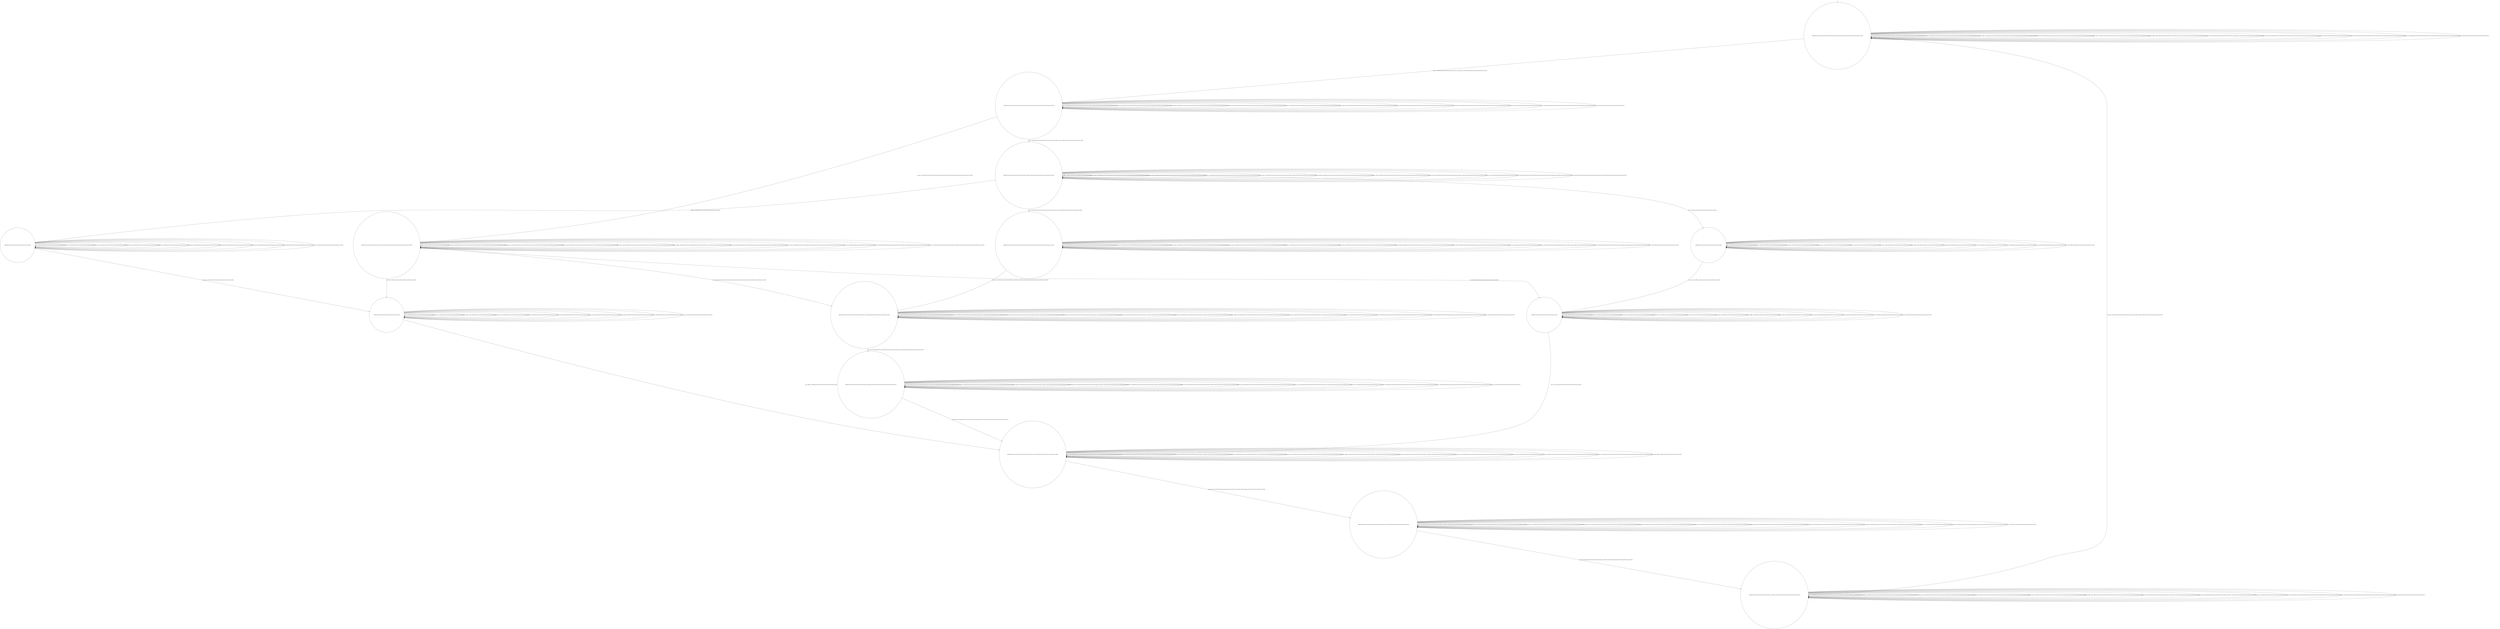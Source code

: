 digraph g {
	edge [lblstyle="above, sloped"];
	s0 [shape="circle" label="0@[((EUR and COF and CAP and TON and not DOL and not TEA) or (DOL and TEA and CAP and TON and not EUR and not COF))]"];
	s1 [shape="circle" label="1@[((EUR and COF and CAP and TON and not DOL and not TEA) or (DOL and TEA and CAP and TON and not EUR and not COF))]"];
	s2 [shape="circle" label="2@[((EUR and COF and CAP and TON and not DOL and not TEA) or (DOL and TEA and CAP and TON and not EUR and not COF))]"];
	s3 [shape="circle" label="3@[((EUR and COF and CAP and TON and not DOL and not TEA) or (DOL and TEA and CAP and TON and not EUR and not COF))]"];
	s4 [shape="circle" label="4@[((EUR and COF and CAP and TON and not DOL and not TEA) or (DOL and TEA and CAP and TON and not EUR and not COF))]"];
	s5 [shape="circle" label="5@[((EUR and COF and CAP and TON and not DOL and not TEA))]"];
	s6 [shape="circle" label="6@[((EUR and COF and CAP and TON and not DOL and not TEA) or (DOL and TEA and CAP and TON and not EUR and not COF))]"];
	s7 [shape="circle" label="7@[((EUR and COF and CAP and TON and not DOL and not TEA))]"];
	s8 [shape="circle" label="8@[((EUR and COF and CAP and TON and not DOL and not TEA) or (DOL and TEA and CAP and TON and not EUR and not COF))]"];
	s9 [shape="circle" label="9@[((EUR and COF and CAP and TON and not DOL and not TEA) or (DOL and TEA and CAP and TON and not EUR and not COF))]"];
	s10 [shape="circle" label="10@[((EUR and COF and CAP and TON and not DOL and not TEA) or (DOL and TEA and CAP and TON and not EUR and not COF))]"];
	s11 [shape="circle" label="11@[((EUR and COF and CAP and TON and not DOL and not TEA) or (DOL and TEA and CAP and TON and not EUR and not COF))]"];
	s12 [shape="circle" label="12@[((DOL and TEA and CAP and TON and not EUR and not COF))]"];
	s13 [shape="circle" label="13@[((DOL and TEA and CAP and TON and not EUR and not COF))]"];
	s0 -> s0 [label="cap / nok() [((EUR and COF and CAP and TON and not DOL and not TEA) or (DOL and TEA and CAP and TON and not EUR and not COF))]"];
	s0 -> s0 [label="coffee / nok() [((EUR and COF and CAP and TON and not DOL and not TEA) or (DOL and TEA and CAP and TON and not EUR and not COF))]"];
	s0 -> s0 [label="cup_taken / nok() [((EUR and COF and CAP and TON and not DOL and not TEA) or (DOL and TEA and CAP and TON and not EUR and not COF))]"];
	s0 -> s0 [label="display_done / nok() [((EUR and COF and CAP and TON and not DOL and not TEA) or (DOL and TEA and CAP and TON and not EUR and not COF))]"];
	s0 -> s1 [label="dollar / ok() [((EUR and COF and CAP and TON and not DOL and not TEA) or (DOL and TEA and CAP and TON and not EUR and not COF))]"];
	s0 -> s0 [label="no_sugar / nok() [((EUR and COF and CAP and TON and not DOL and not TEA) or (DOL and TEA and CAP and TON and not EUR and not COF))]"];
	s0 -> s0 [label="pour_coffee / nok() [((EUR and COF and CAP and TON and not DOL and not TEA) or (DOL and TEA and CAP and TON and not EUR and not COF))]"];
	s0 -> s0 [label="pour_milk / nok() [((EUR and COF and CAP and TON and not DOL and not TEA) or (DOL and TEA and CAP and TON and not EUR and not COF))]"];
	s0 -> s0 [label="pour_sugar / nok() [((EUR and COF and CAP and TON and not DOL and not TEA) or (DOL and TEA and CAP and TON and not EUR and not COF))]"];
	s0 -> s0 [label="pour_tea / nok() [((DOL and TEA and CAP and TON and not EUR and not COF))]"];
	s0 -> s0 [label="ring / nok() [((EUR and COF and CAP and TON and not DOL and not TEA) or (DOL and TEA and CAP and TON and not EUR and not COF))]"];
	s0 -> s0 [label="sugar / nok() [((EUR and COF and CAP and TON and not DOL and not TEA) or (DOL and TEA and CAP and TON and not EUR and not COF))]"];
	s0 -> s0 [label="tea / nok() [((DOL and TEA and CAP and TON and not EUR and not COF))]"];
	s1 -> s1 [label="cap / nok() [((EUR and COF and CAP and TON and not DOL and not TEA) or (DOL and TEA and CAP and TON and not EUR and not COF))]"];
	s1 -> s1 [label="coffee / nok() [((EUR and COF and CAP and TON and not DOL and not TEA) or (DOL and TEA and CAP and TON and not EUR and not COF))]"];
	s1 -> s1 [label="cup_taken / nok() [((EUR and COF and CAP and TON and not DOL and not TEA) or (DOL and TEA and CAP and TON and not EUR and not COF))]"];
	s1 -> s1 [label="display_done / nok() [((EUR and COF and CAP and TON and not DOL and not TEA) or (DOL and TEA and CAP and TON and not EUR and not COF))]"];
	s1 -> s1 [label="dollar / nok() [((EUR and COF and CAP and TON and not DOL and not TEA) or (DOL and TEA and CAP and TON and not EUR and not COF))]"];
	s1 -> s2 [label="no_sugar / ok() [((EUR and COF and CAP and TON and not DOL and not TEA) or (DOL and TEA and CAP and TON and not EUR and not COF))]"];
	s1 -> s1 [label="pour_coffee / nok() [((EUR and COF and CAP and TON and not DOL and not TEA) or (DOL and TEA and CAP and TON and not EUR and not COF))]"];
	s1 -> s1 [label="pour_milk / nok() [((EUR and COF and CAP and TON and not DOL and not TEA) or (DOL and TEA and CAP and TON and not EUR and not COF))]"];
	s1 -> s1 [label="pour_sugar / nok() [((EUR and COF and CAP and TON and not DOL and not TEA) or (DOL and TEA and CAP and TON and not EUR and not COF))]"];
	s1 -> s1 [label="pour_tea / nok() [((DOL and TEA and CAP and TON and not EUR and not COF))]"];
	s1 -> s1 [label="ring / nok() [((EUR and COF and CAP and TON and not DOL and not TEA) or (DOL and TEA and CAP and TON and not EUR and not COF))]"];
	s1 -> s3 [label="sugar / ok() [((EUR and COF and CAP and TON and not DOL and not TEA) or (DOL and TEA and CAP and TON and not EUR and not COF))]"];
	s1 -> s1 [label="tea / nok() [((DOL and TEA and CAP and TON and not EUR and not COF))]"];
	s2 -> s6 [label="cap / ok() [((EUR and COF and CAP and TON and not DOL and not TEA) or (DOL and TEA and CAP and TON and not EUR and not COF))]"];
	s2 -> s2 [label="coffee / Ω [((DOL and TEA and CAP and TON and not EUR and not COF))]"];
	s2 -> s7 [label="coffee / ok() [((EUR and COF and CAP and TON and not DOL and not TEA))]"];
	s2 -> s2 [label="cup_taken / nok() [((EUR and COF and CAP and TON and not DOL and not TEA) or (DOL and TEA and CAP and TON and not EUR and not COF))]"];
	s2 -> s2 [label="display_done / nok() [((EUR and COF and CAP and TON and not DOL and not TEA) or (DOL and TEA and CAP and TON and not EUR and not COF))]"];
	s2 -> s2 [label="dollar / nok() [((EUR and COF and CAP and TON and not DOL and not TEA) or (DOL and TEA and CAP and TON and not EUR and not COF))]"];
	s2 -> s2 [label="no_sugar / nok() [((EUR and COF and CAP and TON and not DOL and not TEA) or (DOL and TEA and CAP and TON and not EUR and not COF))]"];
	s2 -> s2 [label="pour_coffee / nok() [((EUR and COF and CAP and TON and not DOL and not TEA) or (DOL and TEA and CAP and TON and not EUR and not COF))]"];
	s2 -> s2 [label="pour_milk / nok() [((EUR and COF and CAP and TON and not DOL and not TEA) or (DOL and TEA and CAP and TON and not EUR and not COF))]"];
	s2 -> s2 [label="pour_sugar / nok() [((EUR and COF and CAP and TON and not DOL and not TEA) or (DOL and TEA and CAP and TON and not EUR and not COF))]"];
	s2 -> s2 [label="pour_tea / nok() [((DOL and TEA and CAP and TON and not EUR and not COF))]"];
	s2 -> s2 [label="ring / nok() [((EUR and COF and CAP and TON and not DOL and not TEA) or (DOL and TEA and CAP and TON and not EUR and not COF))]"];
	s2 -> s2 [label="sugar / void() [((EUR and COF and CAP and TON and not DOL and not TEA) or (DOL and TEA and CAP and TON and not EUR and not COF))]"];
	s2 -> s13 [label="tea / ok() [((DOL and TEA and CAP and TON and not EUR and not COF))]"];
	s3 -> s4 [label="cap / ok() [((EUR and COF and CAP and TON and not DOL and not TEA) or (DOL and TEA and CAP and TON and not EUR and not COF))]"];
	s3 -> s3 [label="coffee / Ω [((DOL and TEA and CAP and TON and not EUR and not COF))]"];
	s3 -> s5 [label="coffee / ok() [((EUR and COF and CAP and TON and not DOL and not TEA))]"];
	s3 -> s3 [label="cup_taken / nok() [((EUR and COF and CAP and TON and not DOL and not TEA) or (DOL and TEA and CAP and TON and not EUR and not COF))]"];
	s3 -> s3 [label="display_done / nok() [((EUR and COF and CAP and TON and not DOL and not TEA) or (DOL and TEA and CAP and TON and not EUR and not COF))]"];
	s3 -> s3 [label="dollar / nok() [((EUR and COF and CAP and TON and not DOL and not TEA) or (DOL and TEA and CAP and TON and not EUR and not COF))]"];
	s3 -> s3 [label="no_sugar / void() [((EUR and COF and CAP and TON and not DOL and not TEA) or (DOL and TEA and CAP and TON and not EUR and not COF))]"];
	s3 -> s3 [label="pour_coffee / nok() [((EUR and COF and CAP and TON and not DOL and not TEA) or (DOL and TEA and CAP and TON and not EUR and not COF))]"];
	s3 -> s3 [label="pour_milk / nok() [((EUR and COF and CAP and TON and not DOL and not TEA) or (DOL and TEA and CAP and TON and not EUR and not COF))]"];
	s3 -> s3 [label="pour_sugar / nok() [((EUR and COF and CAP and TON and not DOL and not TEA) or (DOL and TEA and CAP and TON and not EUR and not COF))]"];
	s3 -> s3 [label="pour_tea / nok() [((DOL and TEA and CAP and TON and not EUR and not COF))]"];
	s3 -> s3 [label="ring / nok() [((EUR and COF and CAP and TON and not DOL and not TEA) or (DOL and TEA and CAP and TON and not EUR and not COF))]"];
	s3 -> s3 [label="sugar / nok() [((EUR and COF and CAP and TON and not DOL and not TEA) or (DOL and TEA and CAP and TON and not EUR and not COF))]"];
	s3 -> s12 [label="tea / ok() [((DOL and TEA and CAP and TON and not EUR and not COF))]"];
	s4 -> s4 [label="cap / nok() [((EUR and COF and CAP and TON and not DOL and not TEA) or (DOL and TEA and CAP and TON and not EUR and not COF))]"];
	s4 -> s4 [label="coffee / void() [((EUR and COF and CAP and TON and not DOL and not TEA) or (DOL and TEA and CAP and TON and not EUR and not COF))]"];
	s4 -> s4 [label="cup_taken / nok() [((EUR and COF and CAP and TON and not DOL and not TEA) or (DOL and TEA and CAP and TON and not EUR and not COF))]"];
	s4 -> s4 [label="display_done / nok() [((EUR and COF and CAP and TON and not DOL and not TEA) or (DOL and TEA and CAP and TON and not EUR and not COF))]"];
	s4 -> s4 [label="dollar / nok() [((EUR and COF and CAP and TON and not DOL and not TEA) or (DOL and TEA and CAP and TON and not EUR and not COF))]"];
	s4 -> s4 [label="no_sugar / nok() [((EUR and COF and CAP and TON and not DOL and not TEA) or (DOL and TEA and CAP and TON and not EUR and not COF))]"];
	s4 -> s4 [label="pour_coffee / nok() [((EUR and COF and CAP and TON and not DOL and not TEA) or (DOL and TEA and CAP and TON and not EUR and not COF))]"];
	s4 -> s4 [label="pour_milk / nok() [((EUR and COF and CAP and TON and not DOL and not TEA) or (DOL and TEA and CAP and TON and not EUR and not COF))]"];
	s4 -> s6 [label="pour_sugar / ok() [((EUR and COF and CAP and TON and not DOL and not TEA) or (DOL and TEA and CAP and TON and not EUR and not COF))]"];
	s4 -> s4 [label="pour_tea / nok() [((DOL and TEA and CAP and TON and not EUR and not COF))]"];
	s4 -> s4 [label="ring / nok() [((EUR and COF and CAP and TON and not DOL and not TEA) or (DOL and TEA and CAP and TON and not EUR and not COF))]"];
	s4 -> s4 [label="sugar / nok() [((EUR and COF and CAP and TON and not DOL and not TEA) or (DOL and TEA and CAP and TON and not EUR and not COF))]"];
	s4 -> s4 [label="tea / void() [((DOL and TEA and CAP and TON and not EUR and not COF))]"];
	s5 -> s5 [label="cap / void() [((EUR and COF and CAP and TON and not DOL and not TEA))]"];
	s5 -> s5 [label="coffee / nok() [((EUR and COF and CAP and TON and not DOL and not TEA))]"];
	s5 -> s5 [label="cup_taken / nok() [((EUR and COF and CAP and TON and not DOL and not TEA))]"];
	s5 -> s5 [label="display_done / nok() [((EUR and COF and CAP and TON and not DOL and not TEA))]"];
	s5 -> s5 [label="dollar / nok() [((EUR and COF and CAP and TON and not DOL and not TEA))]"];
	s5 -> s5 [label="no_sugar / nok() [((EUR and COF and CAP and TON and not DOL and not TEA))]"];
	s5 -> s5 [label="pour_coffee / nok() [((EUR and COF and CAP and TON and not DOL and not TEA))]"];
	s5 -> s5 [label="pour_milk / nok() [((EUR and COF and CAP and TON and not DOL and not TEA))]"];
	s5 -> s7 [label="pour_sugar / ok() [((EUR and COF and CAP and TON and not DOL and not TEA))]"];
	s5 -> s5 [label="ring / nok() [((EUR and COF and CAP and TON and not DOL and not TEA))]"];
	s5 -> s5 [label="sugar / nok() [((EUR and COF and CAP and TON and not DOL and not TEA))]"];
	s6 -> s6 [label="cap / nok() [((EUR and COF and CAP and TON and not DOL and not TEA) or (DOL and TEA and CAP and TON and not EUR and not COF))]"];
	s6 -> s6 [label="coffee / void() [((EUR and COF and CAP and TON and not DOL and not TEA) or (DOL and TEA and CAP and TON and not EUR and not COF))]"];
	s6 -> s6 [label="cup_taken / nok() [((EUR and COF and CAP and TON and not DOL and not TEA) or (DOL and TEA and CAP and TON and not EUR and not COF))]"];
	s6 -> s6 [label="display_done / nok() [((EUR and COF and CAP and TON and not DOL and not TEA) or (DOL and TEA and CAP and TON and not EUR and not COF))]"];
	s6 -> s6 [label="dollar / nok() [((EUR and COF and CAP and TON and not DOL and not TEA) or (DOL and TEA and CAP and TON and not EUR and not COF))]"];
	s6 -> s6 [label="no_sugar / nok() [((EUR and COF and CAP and TON and not DOL and not TEA) or (DOL and TEA and CAP and TON and not EUR and not COF))]"];
	s6 -> s6 [label="pour_coffee / nok() [((EUR and COF and CAP and TON and not DOL and not TEA) or (DOL and TEA and CAP and TON and not EUR and not COF))]"];
	s6 -> s9 [label="pour_milk / ok() [((EUR and COF and CAP and TON and not DOL and not TEA) or (DOL and TEA and CAP and TON and not EUR and not COF))]"];
	s6 -> s6 [label="pour_sugar / nok() [((EUR and COF and CAP and TON and not DOL and not TEA) or (DOL and TEA and CAP and TON and not EUR and not COF))]"];
	s6 -> s6 [label="pour_tea / nok() [((DOL and TEA and CAP and TON and not EUR and not COF))]"];
	s6 -> s6 [label="ring / nok() [((EUR and COF and CAP and TON and not DOL and not TEA) or (DOL and TEA and CAP and TON and not EUR and not COF))]"];
	s6 -> s6 [label="sugar / nok() [((EUR and COF and CAP and TON and not DOL and not TEA) or (DOL and TEA and CAP and TON and not EUR and not COF))]"];
	s6 -> s6 [label="tea / void() [((DOL and TEA and CAP and TON and not EUR and not COF))]"];
	s7 -> s7 [label="cap / void() [((EUR and COF and CAP and TON and not DOL and not TEA))]"];
	s7 -> s7 [label="coffee / nok() [((EUR and COF and CAP and TON and not DOL and not TEA))]"];
	s7 -> s7 [label="cup_taken / nok() [((EUR and COF and CAP and TON and not DOL and not TEA))]"];
	s7 -> s7 [label="display_done / nok() [((EUR and COF and CAP and TON and not DOL and not TEA))]"];
	s7 -> s7 [label="dollar / nok() [((EUR and COF and CAP and TON and not DOL and not TEA))]"];
	s7 -> s7 [label="no_sugar / nok() [((EUR and COF and CAP and TON and not DOL and not TEA))]"];
	s7 -> s8 [label="pour_coffee / ok() [((EUR and COF and CAP and TON and not DOL and not TEA))]"];
	s7 -> s7 [label="pour_milk / nok() [((EUR and COF and CAP and TON and not DOL and not TEA))]"];
	s7 -> s7 [label="pour_sugar / nok() [((EUR and COF and CAP and TON and not DOL and not TEA))]"];
	s7 -> s7 [label="ring / nok() [((EUR and COF and CAP and TON and not DOL and not TEA))]"];
	s7 -> s7 [label="sugar / nok() [((EUR and COF and CAP and TON and not DOL and not TEA))]"];
	s8 -> s8 [label="cap / nok() [((EUR and COF and CAP and TON and not DOL and not TEA) or (DOL and TEA and CAP and TON and not EUR and not COF))]"];
	s8 -> s8 [label="coffee / nok() [((EUR and COF and CAP and TON and not DOL and not TEA) or (DOL and TEA and CAP and TON and not EUR and not COF))]"];
	s8 -> s8 [label="cup_taken / nok() [((EUR and COF and CAP and TON and not DOL and not TEA) or (DOL and TEA and CAP and TON and not EUR and not COF))]"];
	s8 -> s10 [label="display_done / ok() [((EUR and COF and CAP and TON and not DOL and not TEA) or (DOL and TEA and CAP and TON and not EUR and not COF))]"];
	s8 -> s8 [label="dollar / nok() [((EUR and COF and CAP and TON and not DOL and not TEA) or (DOL and TEA and CAP and TON and not EUR and not COF))]"];
	s8 -> s8 [label="no_sugar / nok() [((EUR and COF and CAP and TON and not DOL and not TEA) or (DOL and TEA and CAP and TON and not EUR and not COF))]"];
	s8 -> s8 [label="pour_coffee / nok() [((EUR and COF and CAP and TON and not DOL and not TEA) or (DOL and TEA and CAP and TON and not EUR and not COF))]"];
	s8 -> s8 [label="pour_milk / nok() [((EUR and COF and CAP and TON and not DOL and not TEA) or (DOL and TEA and CAP and TON and not EUR and not COF))]"];
	s8 -> s8 [label="pour_sugar / nok() [((EUR and COF and CAP and TON and not DOL and not TEA) or (DOL and TEA and CAP and TON and not EUR and not COF))]"];
	s8 -> s8 [label="pour_tea / nok() [((DOL and TEA and CAP and TON and not EUR and not COF))]"];
	s8 -> s8 [label="ring / nok() [((EUR and COF and CAP and TON and not DOL and not TEA) or (DOL and TEA and CAP and TON and not EUR and not COF))]"];
	s8 -> s8 [label="sugar / nok() [((EUR and COF and CAP and TON and not DOL and not TEA) or (DOL and TEA and CAP and TON and not EUR and not COF))]"];
	s8 -> s8 [label="tea / nok() [((DOL and TEA and CAP and TON and not EUR and not COF))]"];
	s9 -> s9 [label="cap / nok() [((EUR and COF and CAP and TON and not DOL and not TEA) or (DOL and TEA and CAP and TON and not EUR and not COF))]"];
	s9 -> s9 [label="coffee / nok() [((EUR and COF and CAP and TON and not DOL and not TEA) or (DOL and TEA and CAP and TON and not EUR and not COF))]"];
	s9 -> s9 [label="cup_taken / nok() [((EUR and COF and CAP and TON and not DOL and not TEA) or (DOL and TEA and CAP and TON and not EUR and not COF))]"];
	s9 -> s9 [label="display_done / nok() [((EUR and COF and CAP and TON and not DOL and not TEA) or (DOL and TEA and CAP and TON and not EUR and not COF))]"];
	s9 -> s9 [label="dollar / nok() [((EUR and COF and CAP and TON and not DOL and not TEA) or (DOL and TEA and CAP and TON and not EUR and not COF))]"];
	s9 -> s9 [label="no_sugar / nok() [((EUR and COF and CAP and TON and not DOL and not TEA) or (DOL and TEA and CAP and TON and not EUR and not COF))]"];
	s9 -> s8 [label="pour_coffee / ok() [((EUR and COF and CAP and TON and not DOL and not TEA) or (DOL and TEA and CAP and TON and not EUR and not COF))]"];
	s9 -> s9 [label="pour_milk / nok() [((EUR and COF and CAP and TON and not DOL and not TEA) or (DOL and TEA and CAP and TON and not EUR and not COF))]"];
	s9 -> s9 [label="pour_sugar / nok() [((EUR and COF and CAP and TON and not DOL and not TEA) or (DOL and TEA and CAP and TON and not EUR and not COF))]"];
	s9 -> s9 [label="pour_tea / nok() [((DOL and TEA and CAP and TON and not EUR and not COF))]"];
	s9 -> s9 [label="ring / nok() [((EUR and COF and CAP and TON and not DOL and not TEA) or (DOL and TEA and CAP and TON and not EUR and not COF))]"];
	s9 -> s9 [label="sugar / nok() [((EUR and COF and CAP and TON and not DOL and not TEA) or (DOL and TEA and CAP and TON and not EUR and not COF))]"];
	s9 -> s9 [label="tea / nok() [((DOL and TEA and CAP and TON and not EUR and not COF))]"];
	s10 -> s10 [label="cap / nok() [((EUR and COF and CAP and TON and not DOL and not TEA) or (DOL and TEA and CAP and TON and not EUR and not COF))]"];
	s10 -> s10 [label="coffee / nok() [((EUR and COF and CAP and TON and not DOL and not TEA) or (DOL and TEA and CAP and TON and not EUR and not COF))]"];
	s10 -> s10 [label="cup_taken / nok() [((EUR and COF and CAP and TON and not DOL and not TEA) or (DOL and TEA and CAP and TON and not EUR and not COF))]"];
	s10 -> s10 [label="display_done / nok() [((EUR and COF and CAP and TON and not DOL and not TEA) or (DOL and TEA and CAP and TON and not EUR and not COF))]"];
	s10 -> s10 [label="dollar / nok() [((EUR and COF and CAP and TON and not DOL and not TEA) or (DOL and TEA and CAP and TON and not EUR and not COF))]"];
	s10 -> s10 [label="no_sugar / nok() [((EUR and COF and CAP and TON and not DOL and not TEA) or (DOL and TEA and CAP and TON and not EUR and not COF))]"];
	s10 -> s10 [label="pour_coffee / nok() [((EUR and COF and CAP and TON and not DOL and not TEA) or (DOL and TEA and CAP and TON and not EUR and not COF))]"];
	s10 -> s10 [label="pour_milk / nok() [((EUR and COF and CAP and TON and not DOL and not TEA) or (DOL and TEA and CAP and TON and not EUR and not COF))]"];
	s10 -> s10 [label="pour_sugar / nok() [((EUR and COF and CAP and TON and not DOL and not TEA) or (DOL and TEA and CAP and TON and not EUR and not COF))]"];
	s10 -> s10 [label="pour_tea / nok() [((DOL and TEA and CAP and TON and not EUR and not COF))]"];
	s10 -> s11 [label="ring / ok() [((EUR and COF and CAP and TON and not DOL and not TEA) or (DOL and TEA and CAP and TON and not EUR and not COF))]"];
	s10 -> s10 [label="sugar / nok() [((EUR and COF and CAP and TON and not DOL and not TEA) or (DOL and TEA and CAP and TON and not EUR and not COF))]"];
	s10 -> s10 [label="tea / nok() [((DOL and TEA and CAP and TON and not EUR and not COF))]"];
	s11 -> s11 [label="cap / nok() [((EUR and COF and CAP and TON and not DOL and not TEA) or (DOL and TEA and CAP and TON and not EUR and not COF))]"];
	s11 -> s11 [label="coffee / nok() [((EUR and COF and CAP and TON and not DOL and not TEA) or (DOL and TEA and CAP and TON and not EUR and not COF))]"];
	s11 -> s0 [label="cup_taken / ok() [((EUR and COF and CAP and TON and not DOL and not TEA) or (DOL and TEA and CAP and TON and not EUR and not COF))]"];
	s11 -> s11 [label="display_done / nok() [((EUR and COF and CAP and TON and not DOL and not TEA) or (DOL and TEA and CAP and TON and not EUR and not COF))]"];
	s11 -> s11 [label="dollar / nok() [((EUR and COF and CAP and TON and not DOL and not TEA) or (DOL and TEA and CAP and TON and not EUR and not COF))]"];
	s11 -> s11 [label="no_sugar / nok() [((EUR and COF and CAP and TON and not DOL and not TEA) or (DOL and TEA and CAP and TON and not EUR and not COF))]"];
	s11 -> s11 [label="pour_coffee / nok() [((EUR and COF and CAP and TON and not DOL and not TEA) or (DOL and TEA and CAP and TON and not EUR and not COF))]"];
	s11 -> s11 [label="pour_milk / nok() [((EUR and COF and CAP and TON and not DOL and not TEA) or (DOL and TEA and CAP and TON and not EUR and not COF))]"];
	s11 -> s11 [label="pour_sugar / nok() [((EUR and COF and CAP and TON and not DOL and not TEA) or (DOL and TEA and CAP and TON and not EUR and not COF))]"];
	s11 -> s11 [label="pour_tea / nok() [((DOL and TEA and CAP and TON and not EUR and not COF))]"];
	s11 -> s11 [label="ring / nok() [((EUR and COF and CAP and TON and not DOL and not TEA) or (DOL and TEA and CAP and TON and not EUR and not COF))]"];
	s11 -> s11 [label="sugar / nok() [((EUR and COF and CAP and TON and not DOL and not TEA) or (DOL and TEA and CAP and TON and not EUR and not COF))]"];
	s11 -> s11 [label="tea / nok() [((DOL and TEA and CAP and TON and not EUR and not COF))]"];
	s12 -> s12 [label="cap / void() [((DOL and TEA and CAP and TON and not EUR and not COF))]"];
	s12 -> s12 [label="coffee / void() [((DOL and TEA and CAP and TON and not EUR and not COF))]"];
	s12 -> s12 [label="cup_taken / nok() [((DOL and TEA and CAP and TON and not EUR and not COF))]"];
	s12 -> s12 [label="display_done / nok() [((DOL and TEA and CAP and TON and not EUR and not COF))]"];
	s12 -> s12 [label="dollar / nok() [((DOL and TEA and CAP and TON and not EUR and not COF))]"];
	s12 -> s12 [label="no_sugar / nok() [((DOL and TEA and CAP and TON and not EUR and not COF))]"];
	s12 -> s12 [label="pour_coffee / nok() [((DOL and TEA and CAP and TON and not EUR and not COF))]"];
	s12 -> s12 [label="pour_milk / nok() [((DOL and TEA and CAP and TON and not EUR and not COF))]"];
	s12 -> s13 [label="pour_sugar / ok() [((DOL and TEA and CAP and TON and not EUR and not COF))]"];
	s12 -> s12 [label="pour_tea / nok() [((DOL and TEA and CAP and TON and not EUR and not COF))]"];
	s12 -> s12 [label="ring / nok() [((DOL and TEA and CAP and TON and not EUR and not COF))]"];
	s12 -> s12 [label="sugar / nok() [((DOL and TEA and CAP and TON and not EUR and not COF))]"];
	s12 -> s12 [label="tea / nok() [((DOL and TEA and CAP and TON and not EUR and not COF))]"];
	s13 -> s13 [label="cap / void() [((DOL and TEA and CAP and TON and not EUR and not COF))]"];
	s13 -> s13 [label="coffee / void() [((DOL and TEA and CAP and TON and not EUR and not COF))]"];
	s13 -> s13 [label="cup_taken / nok() [((DOL and TEA and CAP and TON and not EUR and not COF))]"];
	s13 -> s13 [label="display_done / nok() [((DOL and TEA and CAP and TON and not EUR and not COF))]"];
	s13 -> s13 [label="dollar / nok() [((DOL and TEA and CAP and TON and not EUR and not COF))]"];
	s13 -> s13 [label="no_sugar / nok() [((DOL and TEA and CAP and TON and not EUR and not COF))]"];
	s13 -> s13 [label="pour_coffee / nok() [((DOL and TEA and CAP and TON and not EUR and not COF))]"];
	s13 -> s13 [label="pour_milk / nok() [((DOL and TEA and CAP and TON and not EUR and not COF))]"];
	s13 -> s13 [label="pour_sugar / nok() [((DOL and TEA and CAP and TON and not EUR and not COF))]"];
	s13 -> s8 [label="pour_tea / ok() [((DOL and TEA and CAP and TON and not EUR and not COF))]"];
	s13 -> s13 [label="ring / nok() [((DOL and TEA and CAP and TON and not EUR and not COF))]"];
	s13 -> s13 [label="sugar / nok() [((DOL and TEA and CAP and TON and not EUR and not COF))]"];
	s13 -> s13 [label="tea / nok() [((DOL and TEA and CAP and TON and not EUR and not COF))]"];
	__start0 [label="" shape="none" width="0" height="0"];
	__start0 -> s0;
}